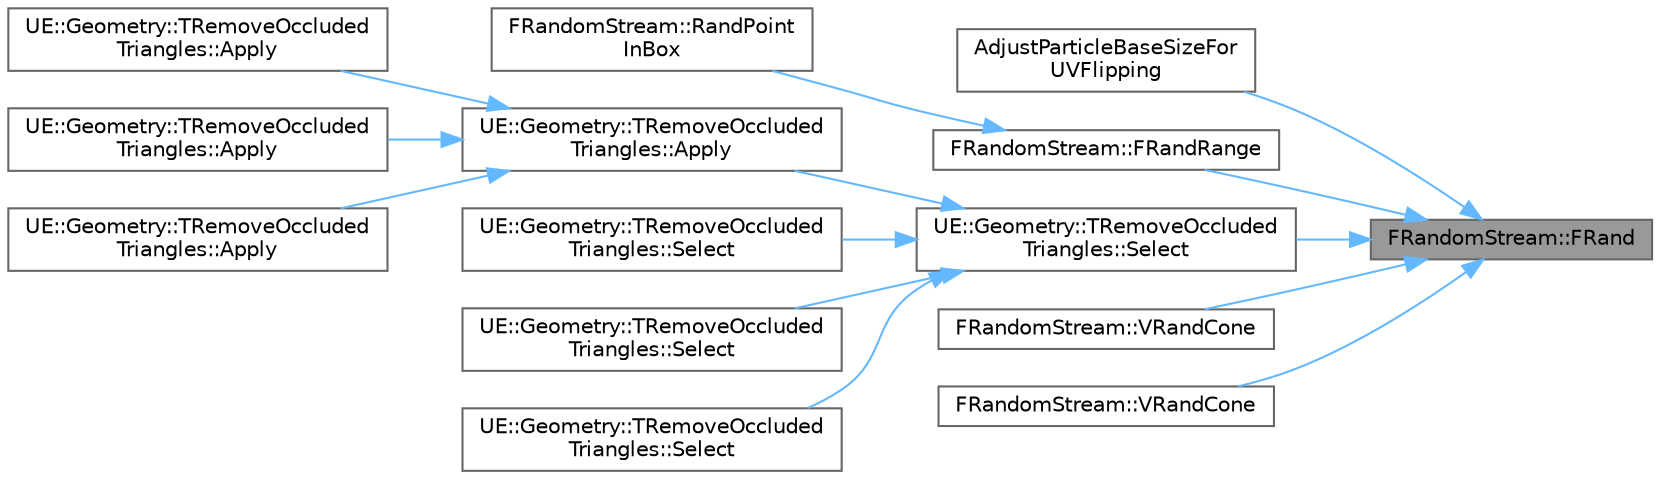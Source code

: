 digraph "FRandomStream::FRand"
{
 // INTERACTIVE_SVG=YES
 // LATEX_PDF_SIZE
  bgcolor="transparent";
  edge [fontname=Helvetica,fontsize=10,labelfontname=Helvetica,labelfontsize=10];
  node [fontname=Helvetica,fontsize=10,shape=box,height=0.2,width=0.4];
  rankdir="RL";
  Node1 [id="Node000001",label="FRandomStream::FRand",height=0.2,width=0.4,color="gray40", fillcolor="grey60", style="filled", fontcolor="black",tooltip="Mirrors the random number API in FMath."];
  Node1 -> Node2 [id="edge1_Node000001_Node000002",dir="back",color="steelblue1",style="solid",tooltip=" "];
  Node2 [id="Node000002",label="AdjustParticleBaseSizeFor\lUVFlipping",height=0.2,width=0.4,color="grey40", fillcolor="white", style="filled",URL="$dd/d80/ParticleModuleRequired_8h.html#a920d859723c5b61f077baa6f3381534c",tooltip="Flips the sign of a particle's base size based on it's UV flip mode."];
  Node1 -> Node3 [id="edge2_Node000001_Node000003",dir="back",color="steelblue1",style="solid",tooltip=" "];
  Node3 [id="Node000003",label="FRandomStream::FRandRange",height=0.2,width=0.4,color="grey40", fillcolor="white", style="filled",URL="$d6/da3/structFRandomStream.html#aded76562698ddb9d952fb87094ad01e4",tooltip="Helper function for rand implementations."];
  Node3 -> Node4 [id="edge3_Node000003_Node000004",dir="back",color="steelblue1",style="solid",tooltip=" "];
  Node4 [id="Node000004",label="FRandomStream::RandPoint\lInBox",height=0.2,width=0.4,color="grey40", fillcolor="white", style="filled",URL="$d6/da3/structFRandomStream.html#ae7a71c80dfec6af44d409ab0f4c0418e",tooltip=" "];
  Node1 -> Node5 [id="edge4_Node000001_Node000005",dir="back",color="steelblue1",style="solid",tooltip=" "];
  Node5 [id="Node000005",label="UE::Geometry::TRemoveOccluded\lTriangles::Select",height=0.2,width=0.4,color="grey40", fillcolor="white", style="filled",URL="$d6/d0d/classUE_1_1Geometry_1_1TRemoveOccludedTriangles.html#a600c6c9490e4159c83aff93883b85c79",tooltip="Select the occluded triangles, considering the given occluder AABB trees (which may represent more ge..."];
  Node5 -> Node6 [id="edge5_Node000005_Node000006",dir="back",color="steelblue1",style="solid",tooltip=" "];
  Node6 [id="Node000006",label="UE::Geometry::TRemoveOccluded\lTriangles::Apply",height=0.2,width=0.4,color="grey40", fillcolor="white", style="filled",URL="$d6/d0d/classUE_1_1Geometry_1_1TRemoveOccludedTriangles.html#a4ee217f021a7c0b6336c1d75221d250d",tooltip="Remove the occluded triangles, considering the given occluder AABB trees (which may represent more ge..."];
  Node6 -> Node7 [id="edge6_Node000006_Node000007",dir="back",color="steelblue1",style="solid",tooltip=" "];
  Node7 [id="Node000007",label="UE::Geometry::TRemoveOccluded\lTriangles::Apply",height=0.2,width=0.4,color="grey40", fillcolor="white", style="filled",URL="$d6/d0d/classUE_1_1Geometry_1_1TRemoveOccludedTriangles.html#a7ab08d14164e16ff0217fa3e3da2a75d",tooltip="Remove the occluded triangles – single instance case w/out precomputed winding tree."];
  Node6 -> Node8 [id="edge7_Node000006_Node000008",dir="back",color="steelblue1",style="solid",tooltip=" "];
  Node8 [id="Node000008",label="UE::Geometry::TRemoveOccluded\lTriangles::Apply",height=0.2,width=0.4,color="grey40", fillcolor="white", style="filled",URL="$d6/d0d/classUE_1_1Geometry_1_1TRemoveOccludedTriangles.html#ad55212590e033b62a4a597812d28ebc3",tooltip="Remove the occluded triangles – single instance case."];
  Node6 -> Node9 [id="edge8_Node000006_Node000009",dir="back",color="steelblue1",style="solid",tooltip=" "];
  Node9 [id="Node000009",label="UE::Geometry::TRemoveOccluded\lTriangles::Apply",height=0.2,width=0.4,color="grey40", fillcolor="white", style="filled",URL="$d6/d0d/classUE_1_1Geometry_1_1TRemoveOccludedTriangles.html#a000bb89726c01e1ed10a981988dad276",tooltip="Remove the occluded triangles, considering the given occluder AABB tree (which may represent more geo..."];
  Node5 -> Node10 [id="edge9_Node000005_Node000010",dir="back",color="steelblue1",style="solid",tooltip=" "];
  Node10 [id="Node000010",label="UE::Geometry::TRemoveOccluded\lTriangles::Select",height=0.2,width=0.4,color="grey40", fillcolor="white", style="filled",URL="$d6/d0d/classUE_1_1Geometry_1_1TRemoveOccludedTriangles.html#afc6fa9189f89ea3c735c00d58730a9c5",tooltip="Select the occluded triangles – single instance case w/out precomputed winding tree."];
  Node5 -> Node11 [id="edge10_Node000005_Node000011",dir="back",color="steelblue1",style="solid",tooltip=" "];
  Node11 [id="Node000011",label="UE::Geometry::TRemoveOccluded\lTriangles::Select",height=0.2,width=0.4,color="grey40", fillcolor="white", style="filled",URL="$d6/d0d/classUE_1_1Geometry_1_1TRemoveOccludedTriangles.html#a2938d58334601a054cd794b06bde6856",tooltip="Select the occluded triangles – single instance case."];
  Node5 -> Node12 [id="edge11_Node000005_Node000012",dir="back",color="steelblue1",style="solid",tooltip=" "];
  Node12 [id="Node000012",label="UE::Geometry::TRemoveOccluded\lTriangles::Select",height=0.2,width=0.4,color="grey40", fillcolor="white", style="filled",URL="$d6/d0d/classUE_1_1Geometry_1_1TRemoveOccludedTriangles.html#ae37e4648b1042b58c96c63b887fa3317",tooltip="Select the occluded triangles, considering the given occluder AABB tree (which may represent more geo..."];
  Node1 -> Node13 [id="edge12_Node000001_Node000013",dir="back",color="steelblue1",style="solid",tooltip=" "];
  Node13 [id="Node000013",label="FRandomStream::VRandCone",height=0.2,width=0.4,color="grey40", fillcolor="white", style="filled",URL="$d6/da3/structFRandomStream.html#ab89e8936689a01a558a9eb5d06ff6bae",tooltip="Returns a random unit vector, uniformly distributed, within the specified cone."];
  Node1 -> Node14 [id="edge13_Node000001_Node000014",dir="back",color="steelblue1",style="solid",tooltip=" "];
  Node14 [id="Node000014",label="FRandomStream::VRandCone",height=0.2,width=0.4,color="grey40", fillcolor="white", style="filled",URL="$d6/da3/structFRandomStream.html#a3ae967ab20840e24960eac782c582b6b",tooltip="Returns a random unit vector, uniformly distributed, within the specified cone."];
}
